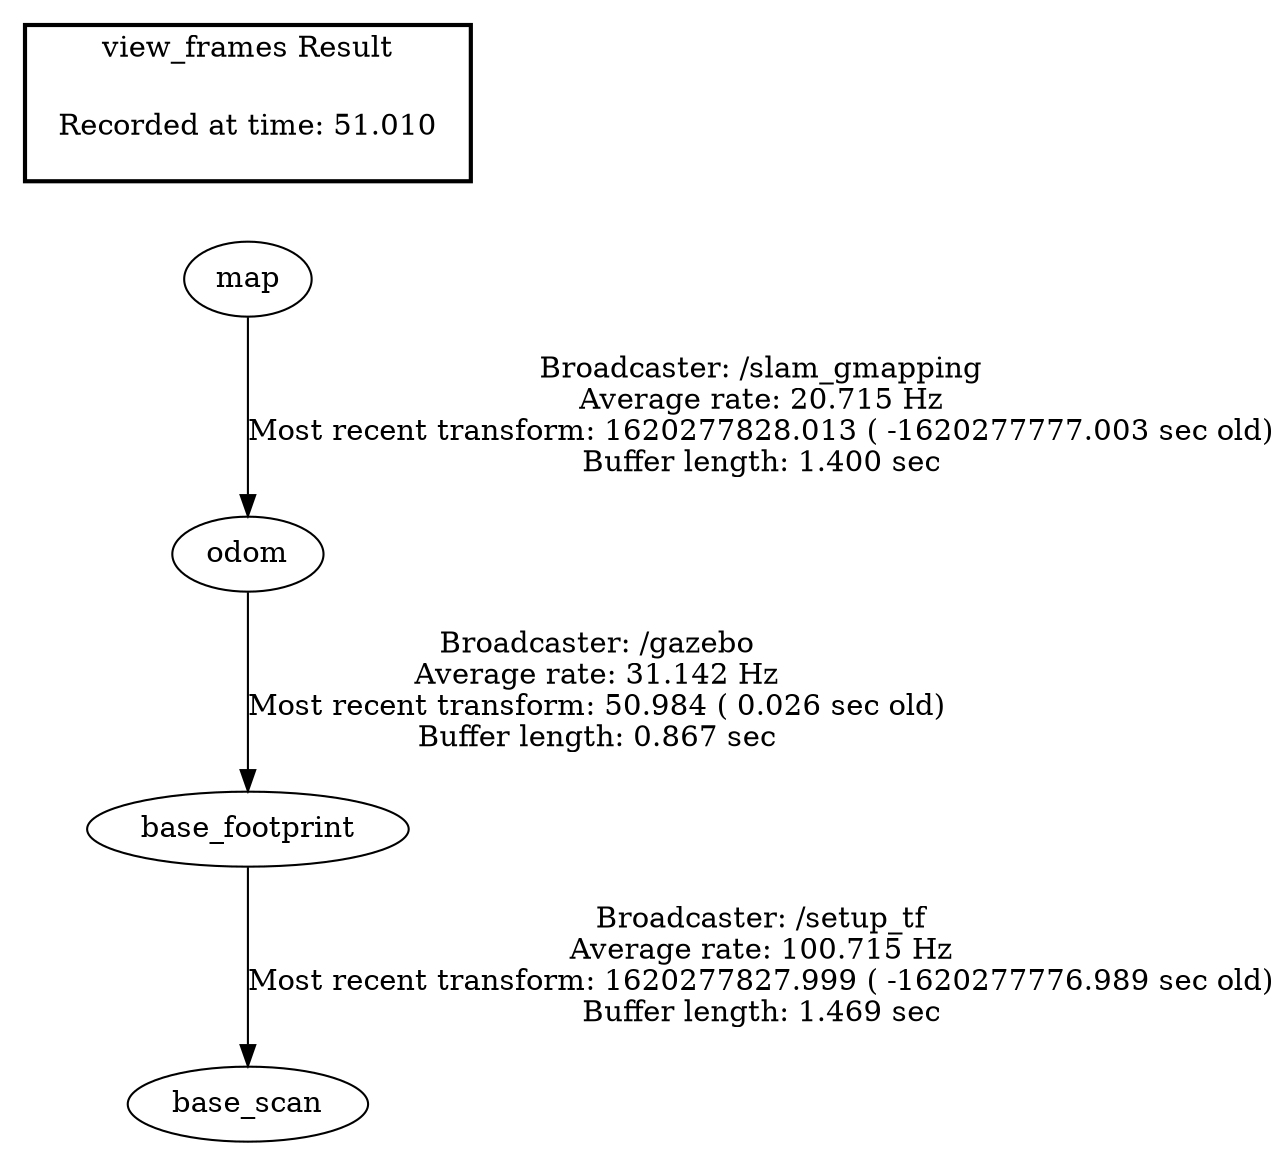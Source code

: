 digraph G {
"base_footprint" -> "base_scan"[label="Broadcaster: /setup_tf\nAverage rate: 100.715 Hz\nMost recent transform: 1620277827.999 ( -1620277776.989 sec old)\nBuffer length: 1.469 sec\n"];
"odom" -> "base_footprint"[label="Broadcaster: /gazebo\nAverage rate: 31.142 Hz\nMost recent transform: 50.984 ( 0.026 sec old)\nBuffer length: 0.867 sec\n"];
"map" -> "odom"[label="Broadcaster: /slam_gmapping\nAverage rate: 20.715 Hz\nMost recent transform: 1620277828.013 ( -1620277777.003 sec old)\nBuffer length: 1.400 sec\n"];
edge [style=invis];
 subgraph cluster_legend { style=bold; color=black; label ="view_frames Result";
"Recorded at time: 51.010"[ shape=plaintext ] ;
 }->"map";
}